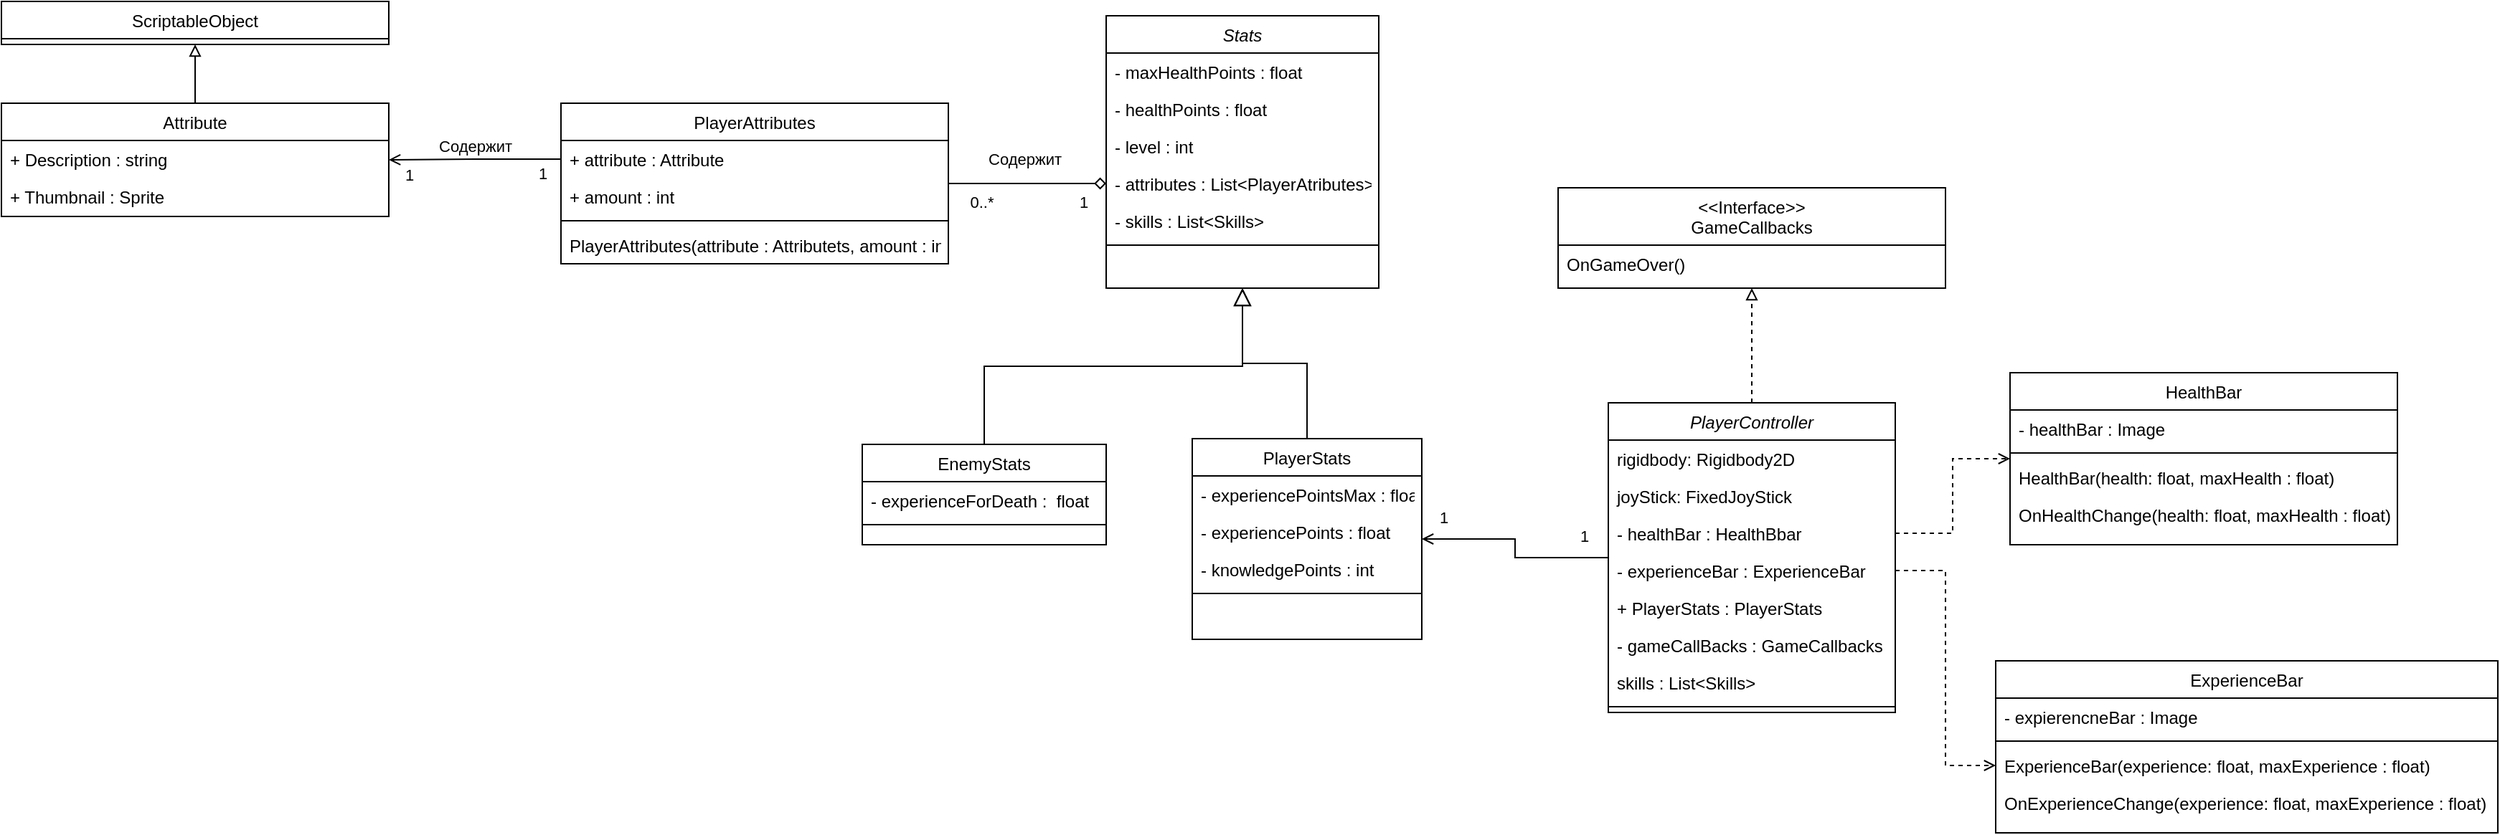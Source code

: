 <mxfile version="20.6.0" type="google"><diagram id="C5RBs43oDa-KdzZeNtuy" name="Page-1"><mxGraphModel grid="1" page="1" gridSize="10" guides="1" tooltips="1" connect="1" arrows="1" fold="1" pageScale="1" pageWidth="827" pageHeight="1169" math="0" shadow="0"><root><mxCell id="WIyWlLk6GJQsqaUBKTNV-0"/><mxCell id="WIyWlLk6GJQsqaUBKTNV-1" parent="WIyWlLk6GJQsqaUBKTNV-0"/><mxCell id="zkfFHV4jXpPFQw0GAbJ--0" value="Stats" style="swimlane;fontStyle=2;align=center;verticalAlign=top;childLayout=stackLayout;horizontal=1;startSize=26;horizontalStack=0;resizeParent=1;resizeLast=0;collapsible=1;marginBottom=0;rounded=0;shadow=0;strokeWidth=1;" vertex="1" parent="WIyWlLk6GJQsqaUBKTNV-1"><mxGeometry x="140" y="-140" width="190" height="190" as="geometry"><mxRectangle x="230" y="140" width="160" height="26" as="alternateBounds"/></mxGeometry></mxCell><mxCell id="zkfFHV4jXpPFQw0GAbJ--1" value="- maxHealthPoints : float" style="text;align=left;verticalAlign=top;spacingLeft=4;spacingRight=4;overflow=hidden;rotatable=0;points=[[0,0.5],[1,0.5]];portConstraint=eastwest;" vertex="1" parent="zkfFHV4jXpPFQw0GAbJ--0"><mxGeometry y="26" width="190" height="26" as="geometry"/></mxCell><mxCell id="zkfFHV4jXpPFQw0GAbJ--2" value="- healthPoints : float" style="text;align=left;verticalAlign=top;spacingLeft=4;spacingRight=4;overflow=hidden;rotatable=0;points=[[0,0.5],[1,0.5]];portConstraint=eastwest;rounded=0;shadow=0;html=0;" vertex="1" parent="zkfFHV4jXpPFQw0GAbJ--0"><mxGeometry y="52" width="190" height="26" as="geometry"/></mxCell><mxCell id="zkfFHV4jXpPFQw0GAbJ--3" value="- level : int" style="text;align=left;verticalAlign=top;spacingLeft=4;spacingRight=4;overflow=hidden;rotatable=0;points=[[0,0.5],[1,0.5]];portConstraint=eastwest;rounded=0;shadow=0;html=0;" vertex="1" parent="zkfFHV4jXpPFQw0GAbJ--0"><mxGeometry y="78" width="190" height="26" as="geometry"/></mxCell><mxCell id="yzh9uhfTK_w-4pdrq88B-2" value="- attributes : List&lt;PlayerAtributes&gt;" style="text;align=left;verticalAlign=top;spacingLeft=4;spacingRight=4;overflow=hidden;rotatable=0;points=[[0,0.5],[1,0.5]];portConstraint=eastwest;rounded=0;shadow=0;html=0;" vertex="1" parent="zkfFHV4jXpPFQw0GAbJ--0"><mxGeometry y="104" width="190" height="26" as="geometry"/></mxCell><mxCell id="yzh9uhfTK_w-4pdrq88B-1" value="- skills : List&lt;Skills&gt;" style="text;align=left;verticalAlign=top;spacingLeft=4;spacingRight=4;overflow=hidden;rotatable=0;points=[[0,0.5],[1,0.5]];portConstraint=eastwest;rounded=0;shadow=0;html=0;" vertex="1" parent="zkfFHV4jXpPFQw0GAbJ--0"><mxGeometry y="130" width="190" height="26" as="geometry"/></mxCell><mxCell id="zkfFHV4jXpPFQw0GAbJ--4" value="" style="line;html=1;strokeWidth=1;align=left;verticalAlign=middle;spacingTop=-1;spacingLeft=3;spacingRight=3;rotatable=0;labelPosition=right;points=[];portConstraint=eastwest;" vertex="1" parent="zkfFHV4jXpPFQw0GAbJ--0"><mxGeometry y="156" width="190" height="8" as="geometry"/></mxCell><mxCell id="zkfFHV4jXpPFQw0GAbJ--6" value="PlayerStats" style="swimlane;fontStyle=0;align=center;verticalAlign=top;childLayout=stackLayout;horizontal=1;startSize=26;horizontalStack=0;resizeParent=1;resizeLast=0;collapsible=1;marginBottom=0;rounded=0;shadow=0;strokeWidth=1;" vertex="1" parent="WIyWlLk6GJQsqaUBKTNV-1"><mxGeometry x="200" y="155" width="160" height="140" as="geometry"><mxRectangle x="130" y="380" width="160" height="26" as="alternateBounds"/></mxGeometry></mxCell><mxCell id="zkfFHV4jXpPFQw0GAbJ--7" value="- experiencePointsMax : float&#10;" style="text;align=left;verticalAlign=top;spacingLeft=4;spacingRight=4;overflow=hidden;rotatable=0;points=[[0,0.5],[1,0.5]];portConstraint=eastwest;" vertex="1" parent="zkfFHV4jXpPFQw0GAbJ--6"><mxGeometry y="26" width="160" height="26" as="geometry"/></mxCell><mxCell id="zkfFHV4jXpPFQw0GAbJ--8" value="- experiencePoints : float" style="text;align=left;verticalAlign=top;spacingLeft=4;spacingRight=4;overflow=hidden;rotatable=0;points=[[0,0.5],[1,0.5]];portConstraint=eastwest;rounded=0;shadow=0;html=0;" vertex="1" parent="zkfFHV4jXpPFQw0GAbJ--6"><mxGeometry y="52" width="160" height="26" as="geometry"/></mxCell><mxCell id="yzh9uhfTK_w-4pdrq88B-0" value="- knowledgePoints : int" style="text;align=left;verticalAlign=top;spacingLeft=4;spacingRight=4;overflow=hidden;rotatable=0;points=[[0,0.5],[1,0.5]];portConstraint=eastwest;rounded=0;shadow=0;html=0;" vertex="1" parent="zkfFHV4jXpPFQw0GAbJ--6"><mxGeometry y="78" width="160" height="26" as="geometry"/></mxCell><mxCell id="zkfFHV4jXpPFQw0GAbJ--9" value="" style="line;html=1;strokeWidth=1;align=left;verticalAlign=middle;spacingTop=-1;spacingLeft=3;spacingRight=3;rotatable=0;labelPosition=right;points=[];portConstraint=eastwest;" vertex="1" parent="zkfFHV4jXpPFQw0GAbJ--6"><mxGeometry y="104" width="160" height="8" as="geometry"/></mxCell><mxCell id="zkfFHV4jXpPFQw0GAbJ--12" value="" style="endArrow=block;endSize=10;endFill=0;shadow=0;strokeWidth=1;rounded=0;edgeStyle=elbowEdgeStyle;elbow=vertical;" edge="1" parent="WIyWlLk6GJQsqaUBKTNV-1" source="zkfFHV4jXpPFQw0GAbJ--6" target="zkfFHV4jXpPFQw0GAbJ--0"><mxGeometry width="160" relative="1" as="geometry"><mxPoint x="200" y="203" as="sourcePoint"/><mxPoint x="200" y="203" as="targetPoint"/></mxGeometry></mxCell><mxCell id="zkfFHV4jXpPFQw0GAbJ--13" value="EnemyStats" style="swimlane;fontStyle=0;align=center;verticalAlign=top;childLayout=stackLayout;horizontal=1;startSize=26;horizontalStack=0;resizeParent=1;resizeLast=0;collapsible=1;marginBottom=0;rounded=0;shadow=0;strokeWidth=1;" vertex="1" parent="WIyWlLk6GJQsqaUBKTNV-1"><mxGeometry x="-30" y="159" width="170" height="70" as="geometry"><mxRectangle x="340" y="380" width="170" height="26" as="alternateBounds"/></mxGeometry></mxCell><mxCell id="zkfFHV4jXpPFQw0GAbJ--14" value="- experienceForDeath :  float" style="text;align=left;verticalAlign=top;spacingLeft=4;spacingRight=4;overflow=hidden;rotatable=0;points=[[0,0.5],[1,0.5]];portConstraint=eastwest;" vertex="1" parent="zkfFHV4jXpPFQw0GAbJ--13"><mxGeometry y="26" width="170" height="26" as="geometry"/></mxCell><mxCell id="zkfFHV4jXpPFQw0GAbJ--15" value="" style="line;html=1;strokeWidth=1;align=left;verticalAlign=middle;spacingTop=-1;spacingLeft=3;spacingRight=3;rotatable=0;labelPosition=right;points=[];portConstraint=eastwest;" vertex="1" parent="zkfFHV4jXpPFQw0GAbJ--13"><mxGeometry y="52" width="170" height="8" as="geometry"/></mxCell><mxCell id="zkfFHV4jXpPFQw0GAbJ--16" value="" style="endArrow=block;endSize=10;endFill=0;shadow=0;strokeWidth=1;rounded=0;edgeStyle=elbowEdgeStyle;elbow=vertical;" edge="1" parent="WIyWlLk6GJQsqaUBKTNV-1" source="zkfFHV4jXpPFQw0GAbJ--13" target="zkfFHV4jXpPFQw0GAbJ--0"><mxGeometry width="160" relative="1" as="geometry"><mxPoint x="210" y="373" as="sourcePoint"/><mxPoint x="310" y="271" as="targetPoint"/></mxGeometry></mxCell><mxCell id="yzh9uhfTK_w-4pdrq88B-15" style="edgeStyle=orthogonalEdgeStyle;rounded=0;orthogonalLoop=1;jettySize=auto;html=1;entryX=0;entryY=0.5;entryDx=0;entryDy=0;dashed=1;endArrow=open;endFill=0;" edge="1" parent="WIyWlLk6GJQsqaUBKTNV-1" source="yzh9uhfTK_w-4pdrq88B-4" target="yzh9uhfTK_w-4pdrq88B-10"><mxGeometry relative="1" as="geometry"/></mxCell><mxCell id="yzh9uhfTK_w-4pdrq88B-27" style="edgeStyle=orthogonalEdgeStyle;rounded=0;orthogonalLoop=1;jettySize=auto;html=1;labelPosition=left;verticalLabelPosition=top;align=right;verticalAlign=bottom;labelBackgroundColor=none;endArrow=open;endFill=0;" edge="1" parent="WIyWlLk6GJQsqaUBKTNV-1" source="yzh9uhfTK_w-4pdrq88B-3" target="zkfFHV4jXpPFQw0GAbJ--6"><mxGeometry relative="1" as="geometry"/></mxCell><mxCell id="yzh9uhfTK_w-4pdrq88B-28" value="1" style="edgeLabel;html=1;align=center;verticalAlign=middle;resizable=0;points=[];" connectable="0" vertex="1" parent="yzh9uhfTK_w-4pdrq88B-27"><mxGeometry x="0.8" y="1" relative="1" as="geometry"><mxPoint y="-16" as="offset"/></mxGeometry></mxCell><mxCell id="yzh9uhfTK_w-4pdrq88B-30" value="1" style="edgeLabel;html=1;align=center;verticalAlign=middle;resizable=0;points=[];" connectable="0" vertex="1" parent="yzh9uhfTK_w-4pdrq88B-27"><mxGeometry x="-0.754" y="2" relative="1" as="geometry"><mxPoint y="-17" as="offset"/></mxGeometry></mxCell><mxCell id="yzh9uhfTK_w-4pdrq88B-69" style="edgeStyle=orthogonalEdgeStyle;rounded=0;orthogonalLoop=1;jettySize=auto;html=1;entryX=0.5;entryY=1;entryDx=0;entryDy=0;labelBackgroundColor=none;endArrow=block;endFill=0;dashed=1;" edge="1" parent="WIyWlLk6GJQsqaUBKTNV-1" source="yzh9uhfTK_w-4pdrq88B-3" target="yzh9uhfTK_w-4pdrq88B-47"><mxGeometry relative="1" as="geometry"/></mxCell><mxCell id="yzh9uhfTK_w-4pdrq88B-3" value="PlayerController" style="swimlane;fontStyle=2;align=center;verticalAlign=top;childLayout=stackLayout;horizontal=1;startSize=26;horizontalStack=0;resizeParent=1;resizeLast=0;collapsible=1;marginBottom=0;rounded=0;shadow=0;strokeWidth=1;" vertex="1" parent="WIyWlLk6GJQsqaUBKTNV-1"><mxGeometry x="490" y="130" width="200" height="216" as="geometry"><mxRectangle x="490" y="130" width="160" height="26" as="alternateBounds"/></mxGeometry></mxCell><mxCell id="yzh9uhfTK_w-4pdrq88B-31" value="rigidbody: Rigidbody2D" style="text;align=left;verticalAlign=top;spacingLeft=4;spacingRight=4;overflow=hidden;rotatable=0;points=[[0,0.5],[1,0.5]];portConstraint=eastwest;" vertex="1" parent="yzh9uhfTK_w-4pdrq88B-3"><mxGeometry y="26" width="200" height="26" as="geometry"/></mxCell><mxCell id="yzh9uhfTK_w-4pdrq88B-32" value="joyStick: FixedJoyStick" style="text;align=left;verticalAlign=top;spacingLeft=4;spacingRight=4;overflow=hidden;rotatable=0;points=[[0,0.5],[1,0.5]];portConstraint=eastwest;" vertex="1" parent="yzh9uhfTK_w-4pdrq88B-3"><mxGeometry y="52" width="200" height="26" as="geometry"/></mxCell><mxCell id="yzh9uhfTK_w-4pdrq88B-4" value="- healthBar : HealthBbar" style="text;align=left;verticalAlign=top;spacingLeft=4;spacingRight=4;overflow=hidden;rotatable=0;points=[[0,0.5],[1,0.5]];portConstraint=eastwest;" vertex="1" parent="yzh9uhfTK_w-4pdrq88B-3"><mxGeometry y="78" width="200" height="26" as="geometry"/></mxCell><mxCell id="yzh9uhfTK_w-4pdrq88B-5" value="- experienceBar : ExperienceBar" style="text;align=left;verticalAlign=top;spacingLeft=4;spacingRight=4;overflow=hidden;rotatable=0;points=[[0,0.5],[1,0.5]];portConstraint=eastwest;rounded=0;shadow=0;html=0;" vertex="1" parent="yzh9uhfTK_w-4pdrq88B-3"><mxGeometry y="104" width="200" height="26" as="geometry"/></mxCell><mxCell id="yzh9uhfTK_w-4pdrq88B-6" value="+ PlayerStats : PlayerStats" style="text;align=left;verticalAlign=top;spacingLeft=4;spacingRight=4;overflow=hidden;rotatable=0;points=[[0,0.5],[1,0.5]];portConstraint=eastwest;rounded=0;shadow=0;html=0;" vertex="1" parent="yzh9uhfTK_w-4pdrq88B-3"><mxGeometry y="130" width="200" height="26" as="geometry"/></mxCell><mxCell id="yzh9uhfTK_w-4pdrq88B-7" value="- gameCallBacks : GameCallbacks" style="text;align=left;verticalAlign=top;spacingLeft=4;spacingRight=4;overflow=hidden;rotatable=0;points=[[0,0.5],[1,0.5]];portConstraint=eastwest;rounded=0;shadow=0;html=0;" vertex="1" parent="yzh9uhfTK_w-4pdrq88B-3"><mxGeometry y="156" width="200" height="26" as="geometry"/></mxCell><mxCell id="yzh9uhfTK_w-4pdrq88B-8" value="skills : List&lt;Skills&gt;" style="text;align=left;verticalAlign=top;spacingLeft=4;spacingRight=4;overflow=hidden;rotatable=0;points=[[0,0.5],[1,0.5]];portConstraint=eastwest;rounded=0;shadow=0;html=0;" vertex="1" parent="yzh9uhfTK_w-4pdrq88B-3"><mxGeometry y="182" width="200" height="26" as="geometry"/></mxCell><mxCell id="yzh9uhfTK_w-4pdrq88B-9" value="" style="line;html=1;strokeWidth=1;align=left;verticalAlign=middle;spacingTop=-1;spacingLeft=3;spacingRight=3;rotatable=0;labelPosition=right;points=[];portConstraint=eastwest;" vertex="1" parent="yzh9uhfTK_w-4pdrq88B-3"><mxGeometry y="208" width="200" height="8" as="geometry"/></mxCell><mxCell id="yzh9uhfTK_w-4pdrq88B-10" value="HealthBar" style="swimlane;fontStyle=0;align=center;verticalAlign=top;childLayout=stackLayout;horizontal=1;startSize=26;horizontalStack=0;resizeParent=1;resizeLast=0;collapsible=1;marginBottom=0;rounded=0;shadow=0;strokeWidth=1;" vertex="1" parent="WIyWlLk6GJQsqaUBKTNV-1"><mxGeometry x="770" y="109" width="270" height="120" as="geometry"><mxRectangle x="340" y="380" width="170" height="26" as="alternateBounds"/></mxGeometry></mxCell><mxCell id="yzh9uhfTK_w-4pdrq88B-11" value="- healthBar : Image" style="text;align=left;verticalAlign=top;spacingLeft=4;spacingRight=4;overflow=hidden;rotatable=0;points=[[0,0.5],[1,0.5]];portConstraint=eastwest;" vertex="1" parent="yzh9uhfTK_w-4pdrq88B-10"><mxGeometry y="26" width="270" height="26" as="geometry"/></mxCell><mxCell id="yzh9uhfTK_w-4pdrq88B-12" value="" style="line;html=1;strokeWidth=1;align=left;verticalAlign=middle;spacingTop=-1;spacingLeft=3;spacingRight=3;rotatable=0;labelPosition=right;points=[];portConstraint=eastwest;" vertex="1" parent="yzh9uhfTK_w-4pdrq88B-10"><mxGeometry y="52" width="270" height="8" as="geometry"/></mxCell><mxCell id="yzh9uhfTK_w-4pdrq88B-17" value="HealthBar(health: float, maxHealth : float)" style="text;align=left;verticalAlign=top;spacingLeft=4;spacingRight=4;overflow=hidden;rotatable=0;points=[[0,0.5],[1,0.5]];portConstraint=eastwest;" vertex="1" parent="yzh9uhfTK_w-4pdrq88B-10"><mxGeometry y="60" width="270" height="26" as="geometry"/></mxCell><mxCell id="yzh9uhfTK_w-4pdrq88B-18" value="OnHealthChange(health: float, maxHealth : float)" style="text;align=left;verticalAlign=top;spacingLeft=4;spacingRight=4;overflow=hidden;rotatable=0;points=[[0,0.5],[1,0.5]];portConstraint=eastwest;" vertex="1" parent="yzh9uhfTK_w-4pdrq88B-10"><mxGeometry y="86" width="270" height="26" as="geometry"/></mxCell><mxCell id="yzh9uhfTK_w-4pdrq88B-20" value="ExperienceBar" style="swimlane;fontStyle=0;align=center;verticalAlign=top;childLayout=stackLayout;horizontal=1;startSize=26;horizontalStack=0;resizeParent=1;resizeLast=0;collapsible=1;marginBottom=0;rounded=0;shadow=0;strokeWidth=1;" vertex="1" parent="WIyWlLk6GJQsqaUBKTNV-1"><mxGeometry x="760" y="310" width="350" height="120" as="geometry"><mxRectangle x="340" y="380" width="170" height="26" as="alternateBounds"/></mxGeometry></mxCell><mxCell id="yzh9uhfTK_w-4pdrq88B-21" value="- expierencneBar : Image" style="text;align=left;verticalAlign=top;spacingLeft=4;spacingRight=4;overflow=hidden;rotatable=0;points=[[0,0.5],[1,0.5]];portConstraint=eastwest;" vertex="1" parent="yzh9uhfTK_w-4pdrq88B-20"><mxGeometry y="26" width="350" height="26" as="geometry"/></mxCell><mxCell id="yzh9uhfTK_w-4pdrq88B-22" value="" style="line;html=1;strokeWidth=1;align=left;verticalAlign=middle;spacingTop=-1;spacingLeft=3;spacingRight=3;rotatable=0;labelPosition=right;points=[];portConstraint=eastwest;" vertex="1" parent="yzh9uhfTK_w-4pdrq88B-20"><mxGeometry y="52" width="350" height="8" as="geometry"/></mxCell><mxCell id="yzh9uhfTK_w-4pdrq88B-23" value="ExperienceBar(experience: float, maxExperience : float)" style="text;align=left;verticalAlign=top;spacingLeft=4;spacingRight=4;overflow=hidden;rotatable=0;points=[[0,0.5],[1,0.5]];portConstraint=eastwest;" vertex="1" parent="yzh9uhfTK_w-4pdrq88B-20"><mxGeometry y="60" width="350" height="26" as="geometry"/></mxCell><mxCell id="yzh9uhfTK_w-4pdrq88B-24" value="OnExperienceChange(experience: float, maxExperience : float)" style="text;align=left;verticalAlign=top;spacingLeft=4;spacingRight=4;overflow=hidden;rotatable=0;points=[[0,0.5],[1,0.5]];portConstraint=eastwest;" vertex="1" parent="yzh9uhfTK_w-4pdrq88B-20"><mxGeometry y="86" width="350" height="26" as="geometry"/></mxCell><mxCell id="yzh9uhfTK_w-4pdrq88B-25" style="edgeStyle=orthogonalEdgeStyle;rounded=0;orthogonalLoop=1;jettySize=auto;html=1;entryX=0;entryY=0.5;entryDx=0;entryDy=0;dashed=1;endArrow=open;endFill=0;" edge="1" parent="WIyWlLk6GJQsqaUBKTNV-1" source="yzh9uhfTK_w-4pdrq88B-5" target="yzh9uhfTK_w-4pdrq88B-23"><mxGeometry relative="1" as="geometry"/></mxCell><mxCell id="yzh9uhfTK_w-4pdrq88B-47" value="&lt;&lt;Interface&gt;&gt;&#10;GameCallbacks" style="swimlane;fontStyle=0;align=center;verticalAlign=top;childLayout=stackLayout;horizontal=1;startSize=40;horizontalStack=0;resizeParent=1;resizeLast=0;collapsible=1;marginBottom=0;rounded=0;shadow=0;strokeWidth=1;" vertex="1" parent="WIyWlLk6GJQsqaUBKTNV-1"><mxGeometry x="455" y="-20" width="270" height="70" as="geometry"><mxRectangle x="340" y="380" width="170" height="26" as="alternateBounds"/></mxGeometry></mxCell><mxCell id="yzh9uhfTK_w-4pdrq88B-50" value="OnGameOver()" style="text;align=left;verticalAlign=top;spacingLeft=4;spacingRight=4;overflow=hidden;rotatable=0;points=[[0,0.5],[1,0.5]];portConstraint=eastwest;" vertex="1" parent="yzh9uhfTK_w-4pdrq88B-47"><mxGeometry y="40" width="270" height="26" as="geometry"/></mxCell><mxCell id="yzh9uhfTK_w-4pdrq88B-76" style="edgeStyle=orthogonalEdgeStyle;rounded=0;orthogonalLoop=1;jettySize=auto;html=1;entryX=0;entryY=0.5;entryDx=0;entryDy=0;labelBackgroundColor=none;endArrow=diamond;endFill=0;" edge="1" parent="WIyWlLk6GJQsqaUBKTNV-1" source="yzh9uhfTK_w-4pdrq88B-70" target="yzh9uhfTK_w-4pdrq88B-2"><mxGeometry relative="1" as="geometry"/></mxCell><mxCell id="yzh9uhfTK_w-4pdrq88B-78" value="1" style="edgeLabel;html=1;align=center;verticalAlign=middle;resizable=0;points=[];" connectable="0" vertex="1" parent="yzh9uhfTK_w-4pdrq88B-76"><mxGeometry x="0.711" y="-1" relative="1" as="geometry"><mxPoint y="12" as="offset"/></mxGeometry></mxCell><mxCell id="yzh9uhfTK_w-4pdrq88B-79" value="0..*" style="edgeLabel;html=1;align=center;verticalAlign=middle;resizable=0;points=[];" connectable="0" vertex="1" parent="yzh9uhfTK_w-4pdrq88B-76"><mxGeometry x="-0.733" relative="1" as="geometry"><mxPoint x="8" y="13" as="offset"/></mxGeometry></mxCell><mxCell id="yzh9uhfTK_w-4pdrq88B-80" value="Содержит" style="edgeLabel;html=1;align=center;verticalAlign=middle;resizable=0;points=[];" connectable="0" vertex="1" parent="yzh9uhfTK_w-4pdrq88B-76"><mxGeometry x="-0.733" y="-1" relative="1" as="geometry"><mxPoint x="38" y="-18" as="offset"/></mxGeometry></mxCell><mxCell id="yzh9uhfTK_w-4pdrq88B-70" value="PlayerAttributes" style="swimlane;fontStyle=0;align=center;verticalAlign=top;childLayout=stackLayout;horizontal=1;startSize=26;horizontalStack=0;resizeParent=1;resizeLast=0;collapsible=1;marginBottom=0;rounded=0;shadow=0;strokeWidth=1;" vertex="1" parent="WIyWlLk6GJQsqaUBKTNV-1"><mxGeometry x="-240" y="-79" width="270" height="112" as="geometry"><mxRectangle x="340" y="380" width="170" height="26" as="alternateBounds"/></mxGeometry></mxCell><mxCell id="yzh9uhfTK_w-4pdrq88B-71" value="+ attribute : Attribute" style="text;align=left;verticalAlign=top;spacingLeft=4;spacingRight=4;overflow=hidden;rotatable=0;points=[[0,0.5],[1,0.5]];portConstraint=eastwest;" vertex="1" parent="yzh9uhfTK_w-4pdrq88B-70"><mxGeometry y="26" width="270" height="26" as="geometry"/></mxCell><mxCell id="yzh9uhfTK_w-4pdrq88B-75" value="+ amount : int" style="text;align=left;verticalAlign=top;spacingLeft=4;spacingRight=4;overflow=hidden;rotatable=0;points=[[0,0.5],[1,0.5]];portConstraint=eastwest;" vertex="1" parent="yzh9uhfTK_w-4pdrq88B-70"><mxGeometry y="52" width="270" height="26" as="geometry"/></mxCell><mxCell id="yzh9uhfTK_w-4pdrq88B-72" value="" style="line;html=1;strokeWidth=1;align=left;verticalAlign=middle;spacingTop=-1;spacingLeft=3;spacingRight=3;rotatable=0;labelPosition=right;points=[];portConstraint=eastwest;" vertex="1" parent="yzh9uhfTK_w-4pdrq88B-70"><mxGeometry y="78" width="270" height="8" as="geometry"/></mxCell><mxCell id="yzh9uhfTK_w-4pdrq88B-73" value="PlayerAttributes(attribute : Attributets, amount : int)" style="text;align=left;verticalAlign=top;spacingLeft=4;spacingRight=4;overflow=hidden;rotatable=0;points=[[0,0.5],[1,0.5]];portConstraint=eastwest;" vertex="1" parent="yzh9uhfTK_w-4pdrq88B-70"><mxGeometry y="86" width="270" height="26" as="geometry"/></mxCell><mxCell id="yzh9uhfTK_w-4pdrq88B-93" style="edgeStyle=orthogonalEdgeStyle;rounded=0;orthogonalLoop=1;jettySize=auto;html=1;labelBackgroundColor=none;endArrow=block;endFill=0;" edge="1" parent="WIyWlLk6GJQsqaUBKTNV-1" source="yzh9uhfTK_w-4pdrq88B-81" target="yzh9uhfTK_w-4pdrq88B-90"><mxGeometry relative="1" as="geometry"/></mxCell><mxCell id="yzh9uhfTK_w-4pdrq88B-81" value="Attribute" style="swimlane;fontStyle=0;align=center;verticalAlign=top;childLayout=stackLayout;horizontal=1;startSize=26;horizontalStack=0;resizeParent=1;resizeLast=0;collapsible=1;marginBottom=0;rounded=0;shadow=0;strokeWidth=1;" vertex="1" parent="WIyWlLk6GJQsqaUBKTNV-1"><mxGeometry x="-630" y="-79" width="270" height="79" as="geometry"><mxRectangle x="340" y="380" width="170" height="26" as="alternateBounds"/></mxGeometry></mxCell><mxCell id="yzh9uhfTK_w-4pdrq88B-82" value="+ Description : string" style="text;align=left;verticalAlign=top;spacingLeft=4;spacingRight=4;overflow=hidden;rotatable=0;points=[[0,0.5],[1,0.5]];portConstraint=eastwest;" vertex="1" parent="yzh9uhfTK_w-4pdrq88B-81"><mxGeometry y="26" width="270" height="26" as="geometry"/></mxCell><mxCell id="yzh9uhfTK_w-4pdrq88B-83" value="+ Thumbnail : Sprite" style="text;align=left;verticalAlign=top;spacingLeft=4;spacingRight=4;overflow=hidden;rotatable=0;points=[[0,0.5],[1,0.5]];portConstraint=eastwest;" vertex="1" parent="yzh9uhfTK_w-4pdrq88B-81"><mxGeometry y="52" width="270" height="26" as="geometry"/></mxCell><mxCell id="yzh9uhfTK_w-4pdrq88B-86" style="edgeStyle=orthogonalEdgeStyle;rounded=0;orthogonalLoop=1;jettySize=auto;html=1;exitX=0;exitY=0.5;exitDx=0;exitDy=0;labelBackgroundColor=none;endArrow=open;endFill=0;" edge="1" parent="WIyWlLk6GJQsqaUBKTNV-1" source="yzh9uhfTK_w-4pdrq88B-71" target="yzh9uhfTK_w-4pdrq88B-81"><mxGeometry relative="1" as="geometry"/></mxCell><mxCell id="yzh9uhfTK_w-4pdrq88B-87" value="1" style="edgeLabel;html=1;align=center;verticalAlign=middle;resizable=0;points=[];" connectable="0" vertex="1" parent="yzh9uhfTK_w-4pdrq88B-86"><mxGeometry x="-0.781" y="-2" relative="1" as="geometry"><mxPoint y="12" as="offset"/></mxGeometry></mxCell><mxCell id="yzh9uhfTK_w-4pdrq88B-88" value="1" style="edgeLabel;html=1;align=center;verticalAlign=middle;resizable=0;points=[];" connectable="0" vertex="1" parent="yzh9uhfTK_w-4pdrq88B-86"><mxGeometry x="0.766" y="1" relative="1" as="geometry"><mxPoint y="9" as="offset"/></mxGeometry></mxCell><mxCell id="yzh9uhfTK_w-4pdrq88B-89" value="Содержит" style="edgeLabel;html=1;align=center;verticalAlign=middle;resizable=0;points=[];" connectable="0" vertex="1" parent="yzh9uhfTK_w-4pdrq88B-86"><mxGeometry x="0.187" relative="1" as="geometry"><mxPoint x="11" y="-10" as="offset"/></mxGeometry></mxCell><mxCell id="yzh9uhfTK_w-4pdrq88B-90" value="ScriptableObject" style="swimlane;fontStyle=0;align=center;verticalAlign=top;childLayout=stackLayout;horizontal=1;startSize=26;horizontalStack=0;resizeParent=1;resizeLast=0;collapsible=1;marginBottom=0;rounded=0;shadow=0;strokeWidth=1;" vertex="1" parent="WIyWlLk6GJQsqaUBKTNV-1"><mxGeometry x="-630" y="-150" width="270" height="30" as="geometry"><mxRectangle x="340" y="380" width="170" height="26" as="alternateBounds"/></mxGeometry></mxCell></root></mxGraphModel></diagram></mxfile>